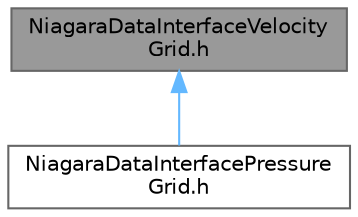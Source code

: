 digraph "NiagaraDataInterfaceVelocityGrid.h"
{
 // INTERACTIVE_SVG=YES
 // LATEX_PDF_SIZE
  bgcolor="transparent";
  edge [fontname=Helvetica,fontsize=10,labelfontname=Helvetica,labelfontsize=10];
  node [fontname=Helvetica,fontsize=10,shape=box,height=0.2,width=0.4];
  Node1 [id="Node000001",label="NiagaraDataInterfaceVelocity\lGrid.h",height=0.2,width=0.4,color="gray40", fillcolor="grey60", style="filled", fontcolor="black",tooltip=" "];
  Node1 -> Node2 [id="edge1_Node000001_Node000002",dir="back",color="steelblue1",style="solid",tooltip=" "];
  Node2 [id="Node000002",label="NiagaraDataInterfacePressure\lGrid.h",height=0.2,width=0.4,color="grey40", fillcolor="white", style="filled",URL="$d3/ded/NiagaraDataInterfacePressureGrid_8h.html",tooltip=" "];
}
